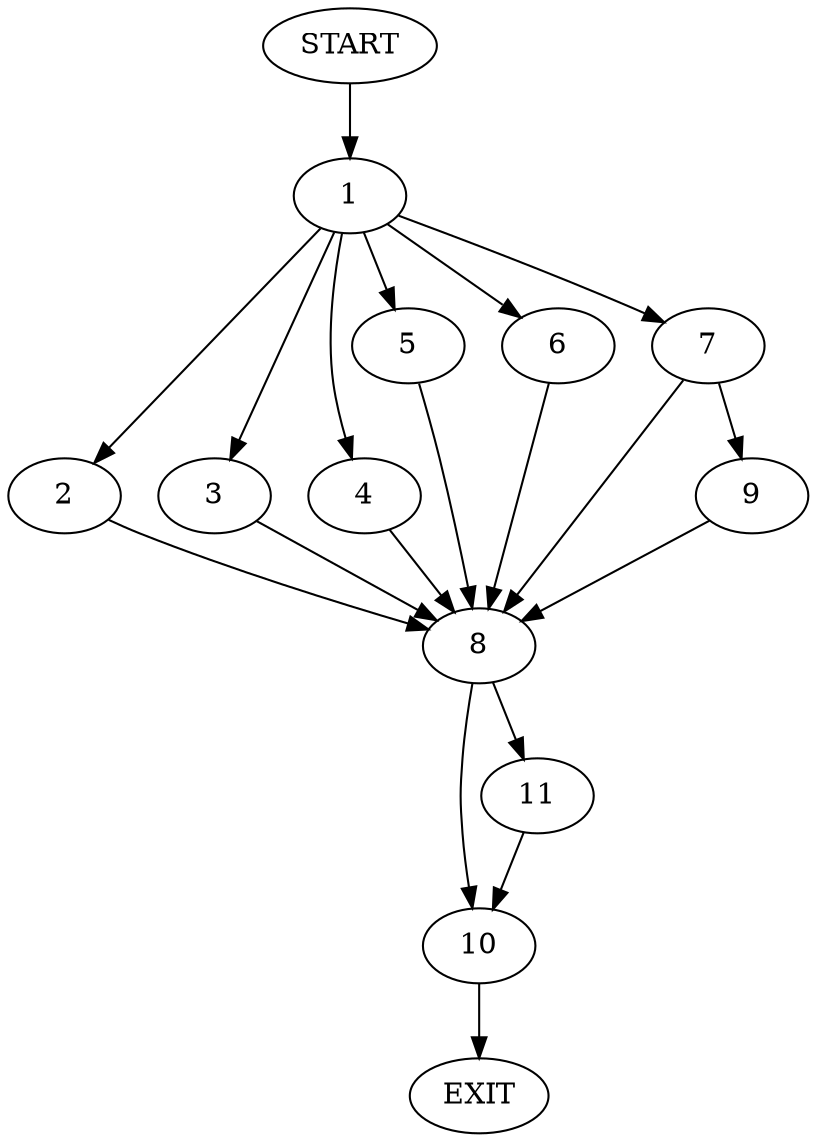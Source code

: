 digraph {
0 [label="START"];
1;
2;
3;
4;
5;
6;
7;
8;
9;
10;
11;
12 [label="EXIT"];
0 -> 1;
1 -> 2;
1 -> 3;
1 -> 4;
1 -> 5;
1 -> 6;
1 -> 7;
6 -> 8;
5 -> 8;
3 -> 8;
7 -> 8;
7 -> 9;
2 -> 8;
4 -> 8;
8 -> 10;
8 -> 11;
9 -> 8;
11 -> 10;
10 -> 12;
}